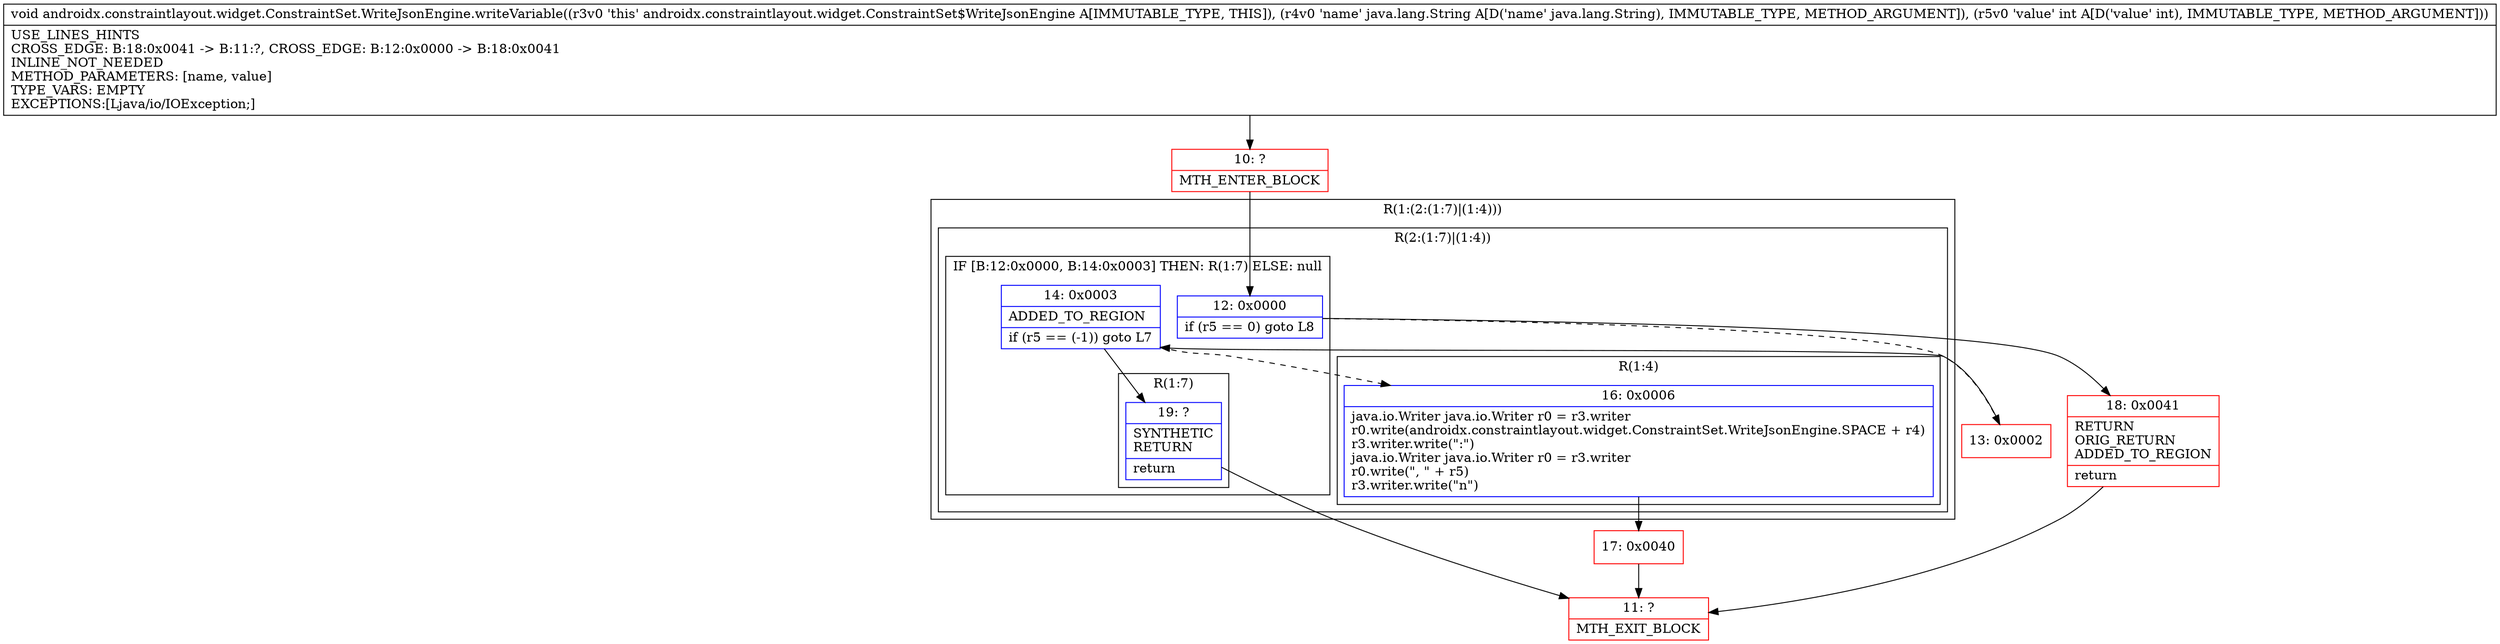 digraph "CFG forandroidx.constraintlayout.widget.ConstraintSet.WriteJsonEngine.writeVariable(Ljava\/lang\/String;I)V" {
subgraph cluster_Region_417655992 {
label = "R(1:(2:(1:7)|(1:4)))";
node [shape=record,color=blue];
subgraph cluster_Region_2037528978 {
label = "R(2:(1:7)|(1:4))";
node [shape=record,color=blue];
subgraph cluster_IfRegion_1713209835 {
label = "IF [B:12:0x0000, B:14:0x0003] THEN: R(1:7) ELSE: null";
node [shape=record,color=blue];
Node_12 [shape=record,label="{12\:\ 0x0000|if (r5 == 0) goto L8\l}"];
Node_14 [shape=record,label="{14\:\ 0x0003|ADDED_TO_REGION\l|if (r5 == (\-1)) goto L7\l}"];
subgraph cluster_Region_106007701 {
label = "R(1:7)";
node [shape=record,color=blue];
Node_19 [shape=record,label="{19\:\ ?|SYNTHETIC\lRETURN\l|return\l}"];
}
}
subgraph cluster_Region_1607246683 {
label = "R(1:4)";
node [shape=record,color=blue];
Node_16 [shape=record,label="{16\:\ 0x0006|java.io.Writer java.io.Writer r0 = r3.writer\lr0.write(androidx.constraintlayout.widget.ConstraintSet.WriteJsonEngine.SPACE + r4)\lr3.writer.write(\":\")\ljava.io.Writer java.io.Writer r0 = r3.writer\lr0.write(\", \" + r5)\lr3.writer.write(\"n\")\l}"];
}
}
}
Node_10 [shape=record,color=red,label="{10\:\ ?|MTH_ENTER_BLOCK\l}"];
Node_13 [shape=record,color=red,label="{13\:\ 0x0002}"];
Node_17 [shape=record,color=red,label="{17\:\ 0x0040}"];
Node_11 [shape=record,color=red,label="{11\:\ ?|MTH_EXIT_BLOCK\l}"];
Node_18 [shape=record,color=red,label="{18\:\ 0x0041|RETURN\lORIG_RETURN\lADDED_TO_REGION\l|return\l}"];
MethodNode[shape=record,label="{void androidx.constraintlayout.widget.ConstraintSet.WriteJsonEngine.writeVariable((r3v0 'this' androidx.constraintlayout.widget.ConstraintSet$WriteJsonEngine A[IMMUTABLE_TYPE, THIS]), (r4v0 'name' java.lang.String A[D('name' java.lang.String), IMMUTABLE_TYPE, METHOD_ARGUMENT]), (r5v0 'value' int A[D('value' int), IMMUTABLE_TYPE, METHOD_ARGUMENT]))  | USE_LINES_HINTS\lCROSS_EDGE: B:18:0x0041 \-\> B:11:?, CROSS_EDGE: B:12:0x0000 \-\> B:18:0x0041\lINLINE_NOT_NEEDED\lMETHOD_PARAMETERS: [name, value]\lTYPE_VARS: EMPTY\lEXCEPTIONS:[Ljava\/io\/IOException;]\l}"];
MethodNode -> Node_10;Node_12 -> Node_13[style=dashed];
Node_12 -> Node_18;
Node_14 -> Node_16[style=dashed];
Node_14 -> Node_19;
Node_19 -> Node_11;
Node_16 -> Node_17;
Node_10 -> Node_12;
Node_13 -> Node_14;
Node_17 -> Node_11;
Node_18 -> Node_11;
}

